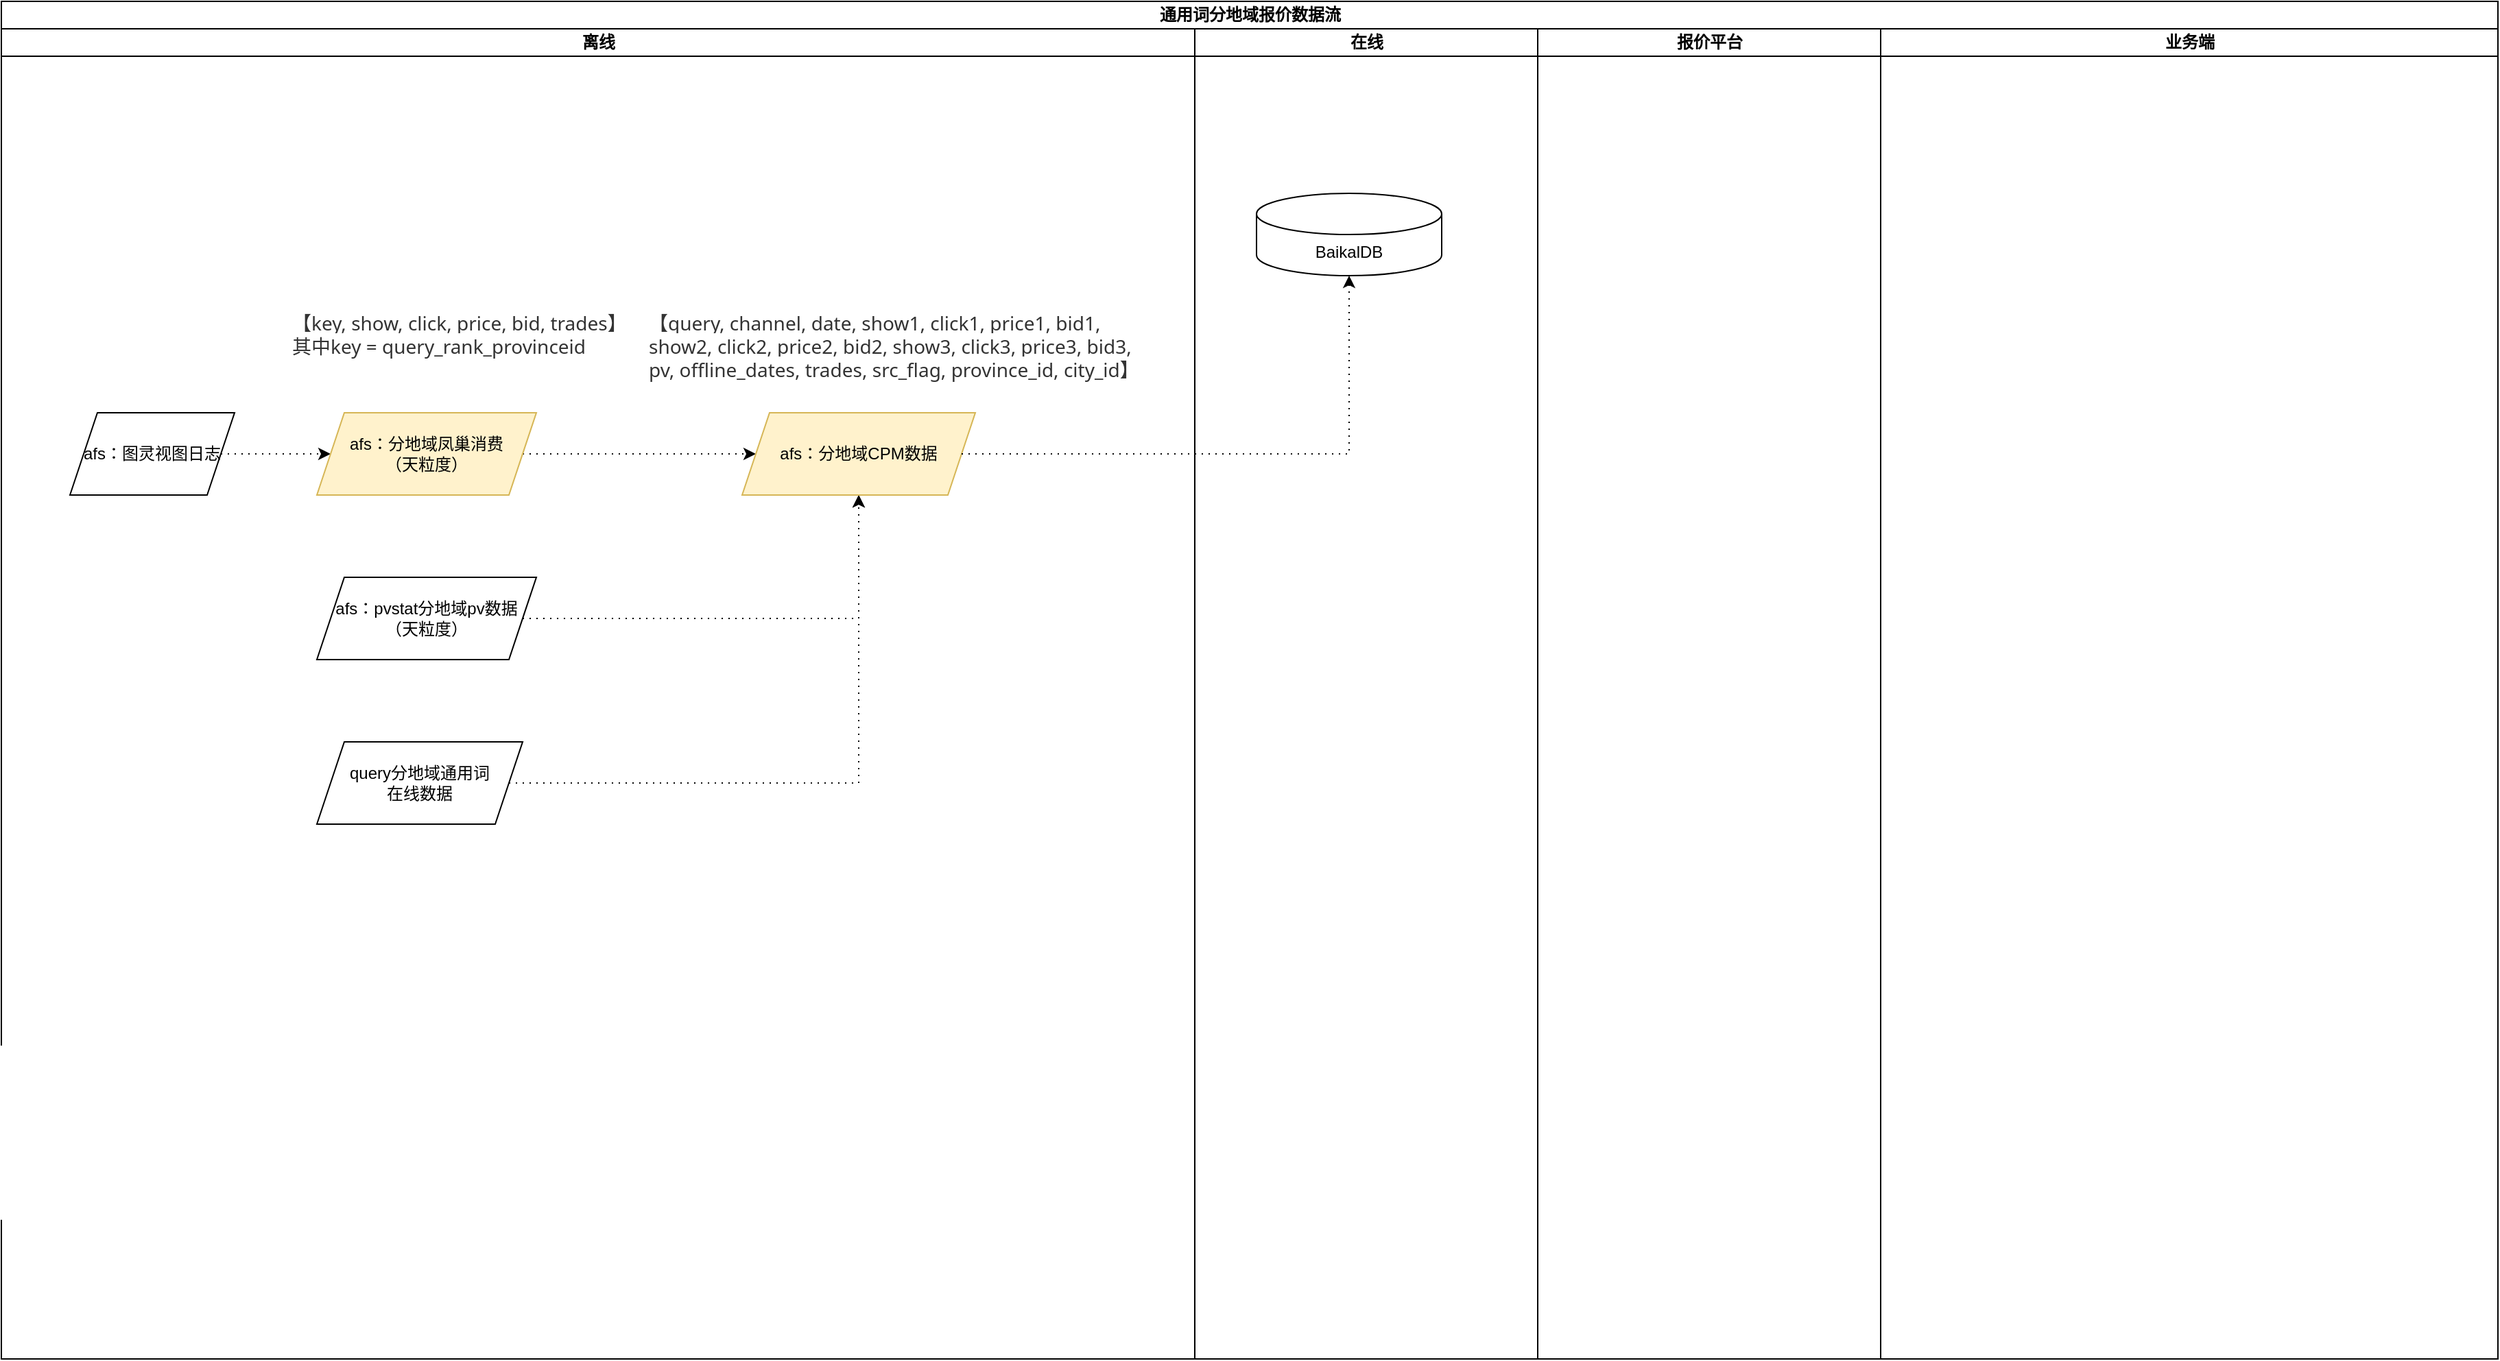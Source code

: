 <mxfile version="14.6.3" type="github">
  <diagram name="Page-1" id="0783ab3e-0a74-02c8-0abd-f7b4e66b4bec">
    <mxGraphModel dx="805" dy="625" grid="1" gridSize="10" guides="1" tooltips="1" connect="1" arrows="1" fold="1" page="1" pageScale="1" pageWidth="850" pageHeight="1100" background="#ffffff" math="0" shadow="0">
      <root>
        <mxCell id="0" />
        <mxCell id="1" parent="0" />
        <mxCell id="1c1d494c118603dd-1" value="通用词分地域报价数据流" style="swimlane;html=1;childLayout=stackLayout;startSize=20;rounded=0;shadow=0;comic=0;labelBackgroundColor=none;strokeWidth=1;fontFamily=Verdana;fontSize=12;align=center;" parent="1" vertex="1">
          <mxGeometry x="40" width="1820" height="990" as="geometry" />
        </mxCell>
        <mxCell id="1c1d494c118603dd-2" value="离线" style="swimlane;html=1;startSize=20;" parent="1c1d494c118603dd-1" vertex="1">
          <mxGeometry y="20" width="870" height="970" as="geometry" />
        </mxCell>
        <mxCell id="OtMFD-Auc2nDrL3-JxV4-11" style="edgeStyle=orthogonalEdgeStyle;rounded=0;orthogonalLoop=1;jettySize=auto;html=1;exitX=1;exitY=0.5;exitDx=0;exitDy=0;entryX=0;entryY=0.5;entryDx=0;entryDy=0;dashed=1;dashPattern=1 4;" edge="1" parent="1c1d494c118603dd-2" source="OtMFD-Auc2nDrL3-JxV4-2" target="OtMFD-Auc2nDrL3-JxV4-3">
          <mxGeometry relative="1" as="geometry" />
        </mxCell>
        <mxCell id="OtMFD-Auc2nDrL3-JxV4-2" value="afs：图灵视图日志" style="shape=parallelogram;perimeter=parallelogramPerimeter;whiteSpace=wrap;html=1;fixedSize=1;" vertex="1" parent="1c1d494c118603dd-2">
          <mxGeometry x="50" y="280" width="120" height="60" as="geometry" />
        </mxCell>
        <mxCell id="OtMFD-Auc2nDrL3-JxV4-12" style="edgeStyle=orthogonalEdgeStyle;rounded=0;orthogonalLoop=1;jettySize=auto;html=1;exitX=1;exitY=0.5;exitDx=0;exitDy=0;entryX=0;entryY=0.5;entryDx=0;entryDy=0;dashed=1;dashPattern=1 4;" edge="1" parent="1c1d494c118603dd-2" source="OtMFD-Auc2nDrL3-JxV4-3" target="OtMFD-Auc2nDrL3-JxV4-7">
          <mxGeometry relative="1" as="geometry" />
        </mxCell>
        <mxCell id="OtMFD-Auc2nDrL3-JxV4-3" value="afs：分地域凤巢消费&lt;br&gt;（天粒度）" style="shape=parallelogram;perimeter=parallelogramPerimeter;whiteSpace=wrap;html=1;fixedSize=1;fillColor=#fff2cc;strokeColor=#d6b656;" vertex="1" parent="1c1d494c118603dd-2">
          <mxGeometry x="230" y="280" width="160" height="60" as="geometry" />
        </mxCell>
        <mxCell id="OtMFD-Auc2nDrL3-JxV4-8" style="edgeStyle=orthogonalEdgeStyle;rounded=0;orthogonalLoop=1;jettySize=auto;html=1;exitX=1;exitY=0.5;exitDx=0;exitDy=0;entryX=0.5;entryY=1;entryDx=0;entryDy=0;dashed=1;dashPattern=1 4;" edge="1" parent="1c1d494c118603dd-2" source="OtMFD-Auc2nDrL3-JxV4-4" target="OtMFD-Auc2nDrL3-JxV4-7">
          <mxGeometry relative="1" as="geometry" />
        </mxCell>
        <mxCell id="OtMFD-Auc2nDrL3-JxV4-4" value="afs：pvstat分地域pv数据&lt;br&gt;（天粒度）" style="shape=parallelogram;perimeter=parallelogramPerimeter;whiteSpace=wrap;html=1;fixedSize=1;" vertex="1" parent="1c1d494c118603dd-2">
          <mxGeometry x="230" y="400" width="160" height="60" as="geometry" />
        </mxCell>
        <mxCell id="OtMFD-Auc2nDrL3-JxV4-9" style="edgeStyle=orthogonalEdgeStyle;rounded=0;orthogonalLoop=1;jettySize=auto;html=1;exitX=1;exitY=0.5;exitDx=0;exitDy=0;dashed=1;dashPattern=1 4;entryX=0.5;entryY=1;entryDx=0;entryDy=0;" edge="1" parent="1c1d494c118603dd-2" source="OtMFD-Auc2nDrL3-JxV4-5" target="OtMFD-Auc2nDrL3-JxV4-7">
          <mxGeometry relative="1" as="geometry">
            <mxPoint x="630" y="350" as="targetPoint" />
          </mxGeometry>
        </mxCell>
        <mxCell id="OtMFD-Auc2nDrL3-JxV4-5" value="query分地域通用词&lt;br&gt;在线数据" style="shape=parallelogram;perimeter=parallelogramPerimeter;whiteSpace=wrap;html=1;fixedSize=1;" vertex="1" parent="1c1d494c118603dd-2">
          <mxGeometry x="230" y="520" width="150" height="60" as="geometry" />
        </mxCell>
        <mxCell id="OtMFD-Auc2nDrL3-JxV4-6" value="&lt;meta charset=&quot;utf-8&quot;&gt;&lt;span style=&quot;color: rgb(51, 51, 51); font-family: museo, segoe, &amp;quot;segoe ui&amp;quot;, helvetica, arial, sans-serif; font-size: 14px; font-style: normal; font-weight: 400; letter-spacing: normal; text-align: left; text-indent: 0px; text-transform: none; word-spacing: 0px; background-color: rgb(255, 255, 255); display: inline; float: none;&quot;&gt;【query, channel, date, show1, click1, price1, bid1, show2, click2, price2, bid2, show3, click3, price3, bid3, pv, offline_dates, trades, src_flag, province_id, city_id】&lt;/span&gt;" style="text;whiteSpace=wrap;html=1;" vertex="1" parent="1c1d494c118603dd-2">
          <mxGeometry x="470" y="200" width="360" height="50" as="geometry" />
        </mxCell>
        <mxCell id="OtMFD-Auc2nDrL3-JxV4-7" value="afs：分地域CPM数据" style="shape=parallelogram;perimeter=parallelogramPerimeter;whiteSpace=wrap;html=1;fixedSize=1;fillColor=#fff2cc;strokeColor=#d6b656;" vertex="1" parent="1c1d494c118603dd-2">
          <mxGeometry x="540" y="280" width="170" height="60" as="geometry" />
        </mxCell>
        <mxCell id="OtMFD-Auc2nDrL3-JxV4-10" value="&lt;meta charset=&quot;utf-8&quot;&gt;&lt;span style=&quot;color: rgb(51, 51, 51); font-family: museo, segoe, &amp;quot;segoe ui&amp;quot;, helvetica, arial, sans-serif; font-size: 14px; font-style: normal; font-weight: 400; letter-spacing: normal; text-align: left; text-indent: 0px; text-transform: none; word-spacing: 0px; background-color: rgb(255, 255, 255); display: inline; float: none;&quot;&gt;【key, show, click, price, bid, trades】其中key = query_rank_provinceid&lt;/span&gt;" style="text;whiteSpace=wrap;html=1;" vertex="1" parent="1c1d494c118603dd-2">
          <mxGeometry x="210" y="200" width="240" height="50" as="geometry" />
        </mxCell>
        <mxCell id="1c1d494c118603dd-3" value="在线" style="swimlane;html=1;startSize=20;" parent="1c1d494c118603dd-1" vertex="1">
          <mxGeometry x="870" y="20" width="250" height="970" as="geometry" />
        </mxCell>
        <mxCell id="OtMFD-Auc2nDrL3-JxV4-13" value="BaikalDB" style="shape=cylinder3;whiteSpace=wrap;html=1;boundedLbl=1;backgroundOutline=1;size=15;" vertex="1" parent="1c1d494c118603dd-3">
          <mxGeometry x="45" y="120" width="135" height="60" as="geometry" />
        </mxCell>
        <mxCell id="1c1d494c118603dd-4" value="报价平台" style="swimlane;html=1;startSize=20;" parent="1c1d494c118603dd-1" vertex="1">
          <mxGeometry x="1120" y="20" width="250" height="970" as="geometry" />
        </mxCell>
        <mxCell id="OtMFD-Auc2nDrL3-JxV4-1" value="业务端" style="swimlane;html=1;startSize=20;" vertex="1" parent="1c1d494c118603dd-1">
          <mxGeometry x="1370" y="20" width="450" height="970" as="geometry" />
        </mxCell>
        <mxCell id="OtMFD-Auc2nDrL3-JxV4-14" style="edgeStyle=orthogonalEdgeStyle;rounded=0;orthogonalLoop=1;jettySize=auto;html=1;exitX=1;exitY=0.5;exitDx=0;exitDy=0;entryX=0.5;entryY=1;entryDx=0;entryDy=0;entryPerimeter=0;dashed=1;dashPattern=1 4;" edge="1" parent="1c1d494c118603dd-1" source="OtMFD-Auc2nDrL3-JxV4-7" target="OtMFD-Auc2nDrL3-JxV4-13">
          <mxGeometry relative="1" as="geometry" />
        </mxCell>
      </root>
    </mxGraphModel>
  </diagram>
</mxfile>
